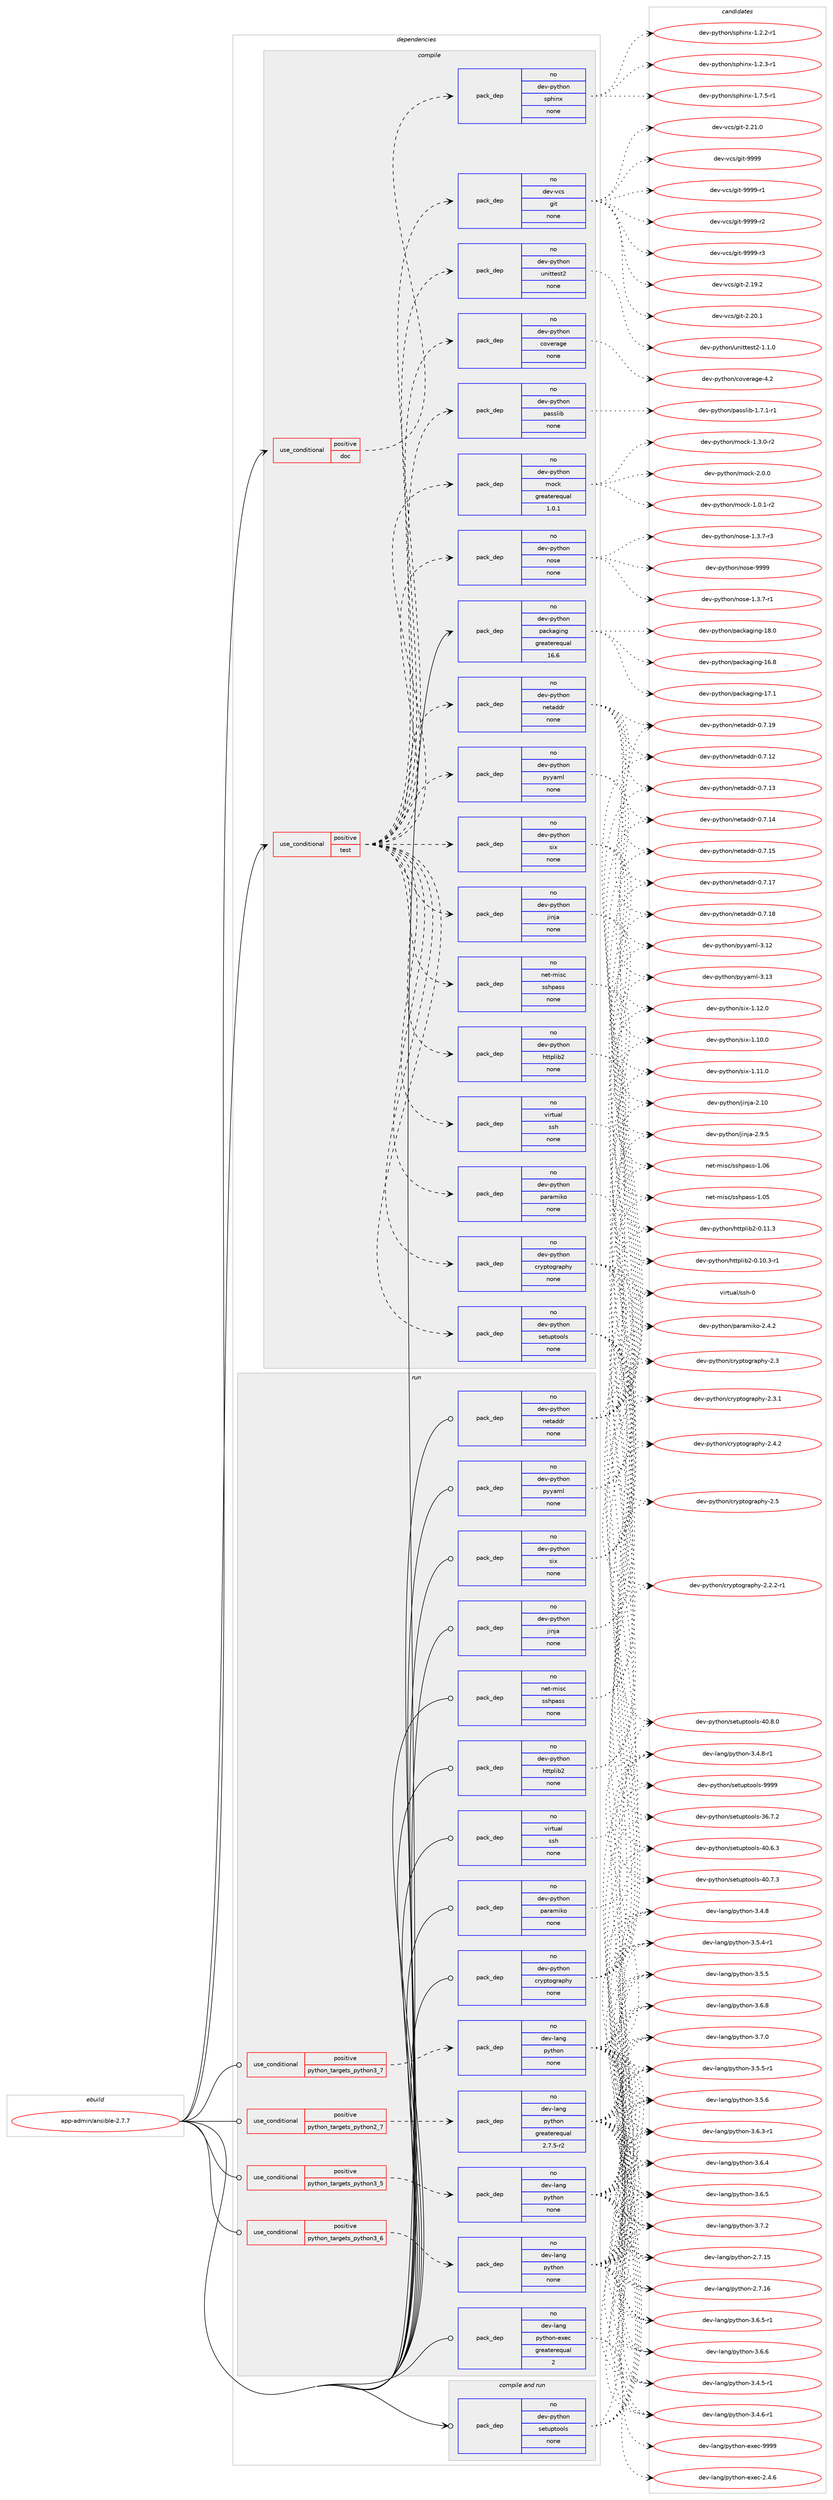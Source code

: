 digraph prolog {

# *************
# Graph options
# *************

newrank=true;
concentrate=true;
compound=true;
graph [rankdir=LR,fontname=Helvetica,fontsize=10,ranksep=1.5];#, ranksep=2.5, nodesep=0.2];
edge  [arrowhead=vee];
node  [fontname=Helvetica,fontsize=10];

# **********
# The ebuild
# **********

subgraph cluster_leftcol {
color=gray;
rank=same;
label=<<i>ebuild</i>>;
id [label="app-admin/ansible-2.7.7", color=red, width=4, href="../app-admin/ansible-2.7.7.svg"];
}

# ****************
# The dependencies
# ****************

subgraph cluster_midcol {
color=gray;
label=<<i>dependencies</i>>;
subgraph cluster_compile {
fillcolor="#eeeeee";
style=filled;
label=<<i>compile</i>>;
subgraph cond344561 {
dependency1263691 [label=<<TABLE BORDER="0" CELLBORDER="1" CELLSPACING="0" CELLPADDING="4"><TR><TD ROWSPAN="3" CELLPADDING="10">use_conditional</TD></TR><TR><TD>positive</TD></TR><TR><TD>doc</TD></TR></TABLE>>, shape=none, color=red];
subgraph pack899560 {
dependency1263692 [label=<<TABLE BORDER="0" CELLBORDER="1" CELLSPACING="0" CELLPADDING="4" WIDTH="220"><TR><TD ROWSPAN="6" CELLPADDING="30">pack_dep</TD></TR><TR><TD WIDTH="110">no</TD></TR><TR><TD>dev-python</TD></TR><TR><TD>sphinx</TD></TR><TR><TD>none</TD></TR><TR><TD></TD></TR></TABLE>>, shape=none, color=blue];
}
dependency1263691:e -> dependency1263692:w [weight=20,style="dashed",arrowhead="vee"];
}
id:e -> dependency1263691:w [weight=20,style="solid",arrowhead="vee"];
subgraph cond344562 {
dependency1263693 [label=<<TABLE BORDER="0" CELLBORDER="1" CELLSPACING="0" CELLPADDING="4"><TR><TD ROWSPAN="3" CELLPADDING="10">use_conditional</TD></TR><TR><TD>positive</TD></TR><TR><TD>test</TD></TR></TABLE>>, shape=none, color=red];
subgraph pack899561 {
dependency1263694 [label=<<TABLE BORDER="0" CELLBORDER="1" CELLSPACING="0" CELLPADDING="4" WIDTH="220"><TR><TD ROWSPAN="6" CELLPADDING="30">pack_dep</TD></TR><TR><TD WIDTH="110">no</TD></TR><TR><TD>dev-python</TD></TR><TR><TD>paramiko</TD></TR><TR><TD>none</TD></TR><TR><TD></TD></TR></TABLE>>, shape=none, color=blue];
}
dependency1263693:e -> dependency1263694:w [weight=20,style="dashed",arrowhead="vee"];
subgraph pack899562 {
dependency1263695 [label=<<TABLE BORDER="0" CELLBORDER="1" CELLSPACING="0" CELLPADDING="4" WIDTH="220"><TR><TD ROWSPAN="6" CELLPADDING="30">pack_dep</TD></TR><TR><TD WIDTH="110">no</TD></TR><TR><TD>dev-python</TD></TR><TR><TD>jinja</TD></TR><TR><TD>none</TD></TR><TR><TD></TD></TR></TABLE>>, shape=none, color=blue];
}
dependency1263693:e -> dependency1263695:w [weight=20,style="dashed",arrowhead="vee"];
subgraph pack899563 {
dependency1263696 [label=<<TABLE BORDER="0" CELLBORDER="1" CELLSPACING="0" CELLPADDING="4" WIDTH="220"><TR><TD ROWSPAN="6" CELLPADDING="30">pack_dep</TD></TR><TR><TD WIDTH="110">no</TD></TR><TR><TD>dev-python</TD></TR><TR><TD>pyyaml</TD></TR><TR><TD>none</TD></TR><TR><TD></TD></TR></TABLE>>, shape=none, color=blue];
}
dependency1263693:e -> dependency1263696:w [weight=20,style="dashed",arrowhead="vee"];
subgraph pack899564 {
dependency1263697 [label=<<TABLE BORDER="0" CELLBORDER="1" CELLSPACING="0" CELLPADDING="4" WIDTH="220"><TR><TD ROWSPAN="6" CELLPADDING="30">pack_dep</TD></TR><TR><TD WIDTH="110">no</TD></TR><TR><TD>dev-python</TD></TR><TR><TD>setuptools</TD></TR><TR><TD>none</TD></TR><TR><TD></TD></TR></TABLE>>, shape=none, color=blue];
}
dependency1263693:e -> dependency1263697:w [weight=20,style="dashed",arrowhead="vee"];
subgraph pack899565 {
dependency1263698 [label=<<TABLE BORDER="0" CELLBORDER="1" CELLSPACING="0" CELLPADDING="4" WIDTH="220"><TR><TD ROWSPAN="6" CELLPADDING="30">pack_dep</TD></TR><TR><TD WIDTH="110">no</TD></TR><TR><TD>dev-python</TD></TR><TR><TD>cryptography</TD></TR><TR><TD>none</TD></TR><TR><TD></TD></TR></TABLE>>, shape=none, color=blue];
}
dependency1263693:e -> dependency1263698:w [weight=20,style="dashed",arrowhead="vee"];
subgraph pack899566 {
dependency1263699 [label=<<TABLE BORDER="0" CELLBORDER="1" CELLSPACING="0" CELLPADDING="4" WIDTH="220"><TR><TD ROWSPAN="6" CELLPADDING="30">pack_dep</TD></TR><TR><TD WIDTH="110">no</TD></TR><TR><TD>dev-python</TD></TR><TR><TD>httplib2</TD></TR><TR><TD>none</TD></TR><TR><TD></TD></TR></TABLE>>, shape=none, color=blue];
}
dependency1263693:e -> dependency1263699:w [weight=20,style="dashed",arrowhead="vee"];
subgraph pack899567 {
dependency1263700 [label=<<TABLE BORDER="0" CELLBORDER="1" CELLSPACING="0" CELLPADDING="4" WIDTH="220"><TR><TD ROWSPAN="6" CELLPADDING="30">pack_dep</TD></TR><TR><TD WIDTH="110">no</TD></TR><TR><TD>dev-python</TD></TR><TR><TD>six</TD></TR><TR><TD>none</TD></TR><TR><TD></TD></TR></TABLE>>, shape=none, color=blue];
}
dependency1263693:e -> dependency1263700:w [weight=20,style="dashed",arrowhead="vee"];
subgraph pack899568 {
dependency1263701 [label=<<TABLE BORDER="0" CELLBORDER="1" CELLSPACING="0" CELLPADDING="4" WIDTH="220"><TR><TD ROWSPAN="6" CELLPADDING="30">pack_dep</TD></TR><TR><TD WIDTH="110">no</TD></TR><TR><TD>dev-python</TD></TR><TR><TD>netaddr</TD></TR><TR><TD>none</TD></TR><TR><TD></TD></TR></TABLE>>, shape=none, color=blue];
}
dependency1263693:e -> dependency1263701:w [weight=20,style="dashed",arrowhead="vee"];
subgraph pack899569 {
dependency1263702 [label=<<TABLE BORDER="0" CELLBORDER="1" CELLSPACING="0" CELLPADDING="4" WIDTH="220"><TR><TD ROWSPAN="6" CELLPADDING="30">pack_dep</TD></TR><TR><TD WIDTH="110">no</TD></TR><TR><TD>net-misc</TD></TR><TR><TD>sshpass</TD></TR><TR><TD>none</TD></TR><TR><TD></TD></TR></TABLE>>, shape=none, color=blue];
}
dependency1263693:e -> dependency1263702:w [weight=20,style="dashed",arrowhead="vee"];
subgraph pack899570 {
dependency1263703 [label=<<TABLE BORDER="0" CELLBORDER="1" CELLSPACING="0" CELLPADDING="4" WIDTH="220"><TR><TD ROWSPAN="6" CELLPADDING="30">pack_dep</TD></TR><TR><TD WIDTH="110">no</TD></TR><TR><TD>virtual</TD></TR><TR><TD>ssh</TD></TR><TR><TD>none</TD></TR><TR><TD></TD></TR></TABLE>>, shape=none, color=blue];
}
dependency1263693:e -> dependency1263703:w [weight=20,style="dashed",arrowhead="vee"];
subgraph pack899571 {
dependency1263704 [label=<<TABLE BORDER="0" CELLBORDER="1" CELLSPACING="0" CELLPADDING="4" WIDTH="220"><TR><TD ROWSPAN="6" CELLPADDING="30">pack_dep</TD></TR><TR><TD WIDTH="110">no</TD></TR><TR><TD>dev-python</TD></TR><TR><TD>nose</TD></TR><TR><TD>none</TD></TR><TR><TD></TD></TR></TABLE>>, shape=none, color=blue];
}
dependency1263693:e -> dependency1263704:w [weight=20,style="dashed",arrowhead="vee"];
subgraph pack899572 {
dependency1263705 [label=<<TABLE BORDER="0" CELLBORDER="1" CELLSPACING="0" CELLPADDING="4" WIDTH="220"><TR><TD ROWSPAN="6" CELLPADDING="30">pack_dep</TD></TR><TR><TD WIDTH="110">no</TD></TR><TR><TD>dev-python</TD></TR><TR><TD>mock</TD></TR><TR><TD>greaterequal</TD></TR><TR><TD>1.0.1</TD></TR></TABLE>>, shape=none, color=blue];
}
dependency1263693:e -> dependency1263705:w [weight=20,style="dashed",arrowhead="vee"];
subgraph pack899573 {
dependency1263706 [label=<<TABLE BORDER="0" CELLBORDER="1" CELLSPACING="0" CELLPADDING="4" WIDTH="220"><TR><TD ROWSPAN="6" CELLPADDING="30">pack_dep</TD></TR><TR><TD WIDTH="110">no</TD></TR><TR><TD>dev-python</TD></TR><TR><TD>passlib</TD></TR><TR><TD>none</TD></TR><TR><TD></TD></TR></TABLE>>, shape=none, color=blue];
}
dependency1263693:e -> dependency1263706:w [weight=20,style="dashed",arrowhead="vee"];
subgraph pack899574 {
dependency1263707 [label=<<TABLE BORDER="0" CELLBORDER="1" CELLSPACING="0" CELLPADDING="4" WIDTH="220"><TR><TD ROWSPAN="6" CELLPADDING="30">pack_dep</TD></TR><TR><TD WIDTH="110">no</TD></TR><TR><TD>dev-python</TD></TR><TR><TD>coverage</TD></TR><TR><TD>none</TD></TR><TR><TD></TD></TR></TABLE>>, shape=none, color=blue];
}
dependency1263693:e -> dependency1263707:w [weight=20,style="dashed",arrowhead="vee"];
subgraph pack899575 {
dependency1263708 [label=<<TABLE BORDER="0" CELLBORDER="1" CELLSPACING="0" CELLPADDING="4" WIDTH="220"><TR><TD ROWSPAN="6" CELLPADDING="30">pack_dep</TD></TR><TR><TD WIDTH="110">no</TD></TR><TR><TD>dev-python</TD></TR><TR><TD>unittest2</TD></TR><TR><TD>none</TD></TR><TR><TD></TD></TR></TABLE>>, shape=none, color=blue];
}
dependency1263693:e -> dependency1263708:w [weight=20,style="dashed",arrowhead="vee"];
subgraph pack899576 {
dependency1263709 [label=<<TABLE BORDER="0" CELLBORDER="1" CELLSPACING="0" CELLPADDING="4" WIDTH="220"><TR><TD ROWSPAN="6" CELLPADDING="30">pack_dep</TD></TR><TR><TD WIDTH="110">no</TD></TR><TR><TD>dev-vcs</TD></TR><TR><TD>git</TD></TR><TR><TD>none</TD></TR><TR><TD></TD></TR></TABLE>>, shape=none, color=blue];
}
dependency1263693:e -> dependency1263709:w [weight=20,style="dashed",arrowhead="vee"];
}
id:e -> dependency1263693:w [weight=20,style="solid",arrowhead="vee"];
subgraph pack899577 {
dependency1263710 [label=<<TABLE BORDER="0" CELLBORDER="1" CELLSPACING="0" CELLPADDING="4" WIDTH="220"><TR><TD ROWSPAN="6" CELLPADDING="30">pack_dep</TD></TR><TR><TD WIDTH="110">no</TD></TR><TR><TD>dev-python</TD></TR><TR><TD>packaging</TD></TR><TR><TD>greaterequal</TD></TR><TR><TD>16.6</TD></TR></TABLE>>, shape=none, color=blue];
}
id:e -> dependency1263710:w [weight=20,style="solid",arrowhead="vee"];
}
subgraph cluster_compileandrun {
fillcolor="#eeeeee";
style=filled;
label=<<i>compile and run</i>>;
subgraph pack899578 {
dependency1263711 [label=<<TABLE BORDER="0" CELLBORDER="1" CELLSPACING="0" CELLPADDING="4" WIDTH="220"><TR><TD ROWSPAN="6" CELLPADDING="30">pack_dep</TD></TR><TR><TD WIDTH="110">no</TD></TR><TR><TD>dev-python</TD></TR><TR><TD>setuptools</TD></TR><TR><TD>none</TD></TR><TR><TD></TD></TR></TABLE>>, shape=none, color=blue];
}
id:e -> dependency1263711:w [weight=20,style="solid",arrowhead="odotvee"];
}
subgraph cluster_run {
fillcolor="#eeeeee";
style=filled;
label=<<i>run</i>>;
subgraph cond344563 {
dependency1263712 [label=<<TABLE BORDER="0" CELLBORDER="1" CELLSPACING="0" CELLPADDING="4"><TR><TD ROWSPAN="3" CELLPADDING="10">use_conditional</TD></TR><TR><TD>positive</TD></TR><TR><TD>python_targets_python2_7</TD></TR></TABLE>>, shape=none, color=red];
subgraph pack899579 {
dependency1263713 [label=<<TABLE BORDER="0" CELLBORDER="1" CELLSPACING="0" CELLPADDING="4" WIDTH="220"><TR><TD ROWSPAN="6" CELLPADDING="30">pack_dep</TD></TR><TR><TD WIDTH="110">no</TD></TR><TR><TD>dev-lang</TD></TR><TR><TD>python</TD></TR><TR><TD>greaterequal</TD></TR><TR><TD>2.7.5-r2</TD></TR></TABLE>>, shape=none, color=blue];
}
dependency1263712:e -> dependency1263713:w [weight=20,style="dashed",arrowhead="vee"];
}
id:e -> dependency1263712:w [weight=20,style="solid",arrowhead="odot"];
subgraph cond344564 {
dependency1263714 [label=<<TABLE BORDER="0" CELLBORDER="1" CELLSPACING="0" CELLPADDING="4"><TR><TD ROWSPAN="3" CELLPADDING="10">use_conditional</TD></TR><TR><TD>positive</TD></TR><TR><TD>python_targets_python3_5</TD></TR></TABLE>>, shape=none, color=red];
subgraph pack899580 {
dependency1263715 [label=<<TABLE BORDER="0" CELLBORDER="1" CELLSPACING="0" CELLPADDING="4" WIDTH="220"><TR><TD ROWSPAN="6" CELLPADDING="30">pack_dep</TD></TR><TR><TD WIDTH="110">no</TD></TR><TR><TD>dev-lang</TD></TR><TR><TD>python</TD></TR><TR><TD>none</TD></TR><TR><TD></TD></TR></TABLE>>, shape=none, color=blue];
}
dependency1263714:e -> dependency1263715:w [weight=20,style="dashed",arrowhead="vee"];
}
id:e -> dependency1263714:w [weight=20,style="solid",arrowhead="odot"];
subgraph cond344565 {
dependency1263716 [label=<<TABLE BORDER="0" CELLBORDER="1" CELLSPACING="0" CELLPADDING="4"><TR><TD ROWSPAN="3" CELLPADDING="10">use_conditional</TD></TR><TR><TD>positive</TD></TR><TR><TD>python_targets_python3_6</TD></TR></TABLE>>, shape=none, color=red];
subgraph pack899581 {
dependency1263717 [label=<<TABLE BORDER="0" CELLBORDER="1" CELLSPACING="0" CELLPADDING="4" WIDTH="220"><TR><TD ROWSPAN="6" CELLPADDING="30">pack_dep</TD></TR><TR><TD WIDTH="110">no</TD></TR><TR><TD>dev-lang</TD></TR><TR><TD>python</TD></TR><TR><TD>none</TD></TR><TR><TD></TD></TR></TABLE>>, shape=none, color=blue];
}
dependency1263716:e -> dependency1263717:w [weight=20,style="dashed",arrowhead="vee"];
}
id:e -> dependency1263716:w [weight=20,style="solid",arrowhead="odot"];
subgraph cond344566 {
dependency1263718 [label=<<TABLE BORDER="0" CELLBORDER="1" CELLSPACING="0" CELLPADDING="4"><TR><TD ROWSPAN="3" CELLPADDING="10">use_conditional</TD></TR><TR><TD>positive</TD></TR><TR><TD>python_targets_python3_7</TD></TR></TABLE>>, shape=none, color=red];
subgraph pack899582 {
dependency1263719 [label=<<TABLE BORDER="0" CELLBORDER="1" CELLSPACING="0" CELLPADDING="4" WIDTH="220"><TR><TD ROWSPAN="6" CELLPADDING="30">pack_dep</TD></TR><TR><TD WIDTH="110">no</TD></TR><TR><TD>dev-lang</TD></TR><TR><TD>python</TD></TR><TR><TD>none</TD></TR><TR><TD></TD></TR></TABLE>>, shape=none, color=blue];
}
dependency1263718:e -> dependency1263719:w [weight=20,style="dashed",arrowhead="vee"];
}
id:e -> dependency1263718:w [weight=20,style="solid",arrowhead="odot"];
subgraph pack899583 {
dependency1263720 [label=<<TABLE BORDER="0" CELLBORDER="1" CELLSPACING="0" CELLPADDING="4" WIDTH="220"><TR><TD ROWSPAN="6" CELLPADDING="30">pack_dep</TD></TR><TR><TD WIDTH="110">no</TD></TR><TR><TD>dev-lang</TD></TR><TR><TD>python-exec</TD></TR><TR><TD>greaterequal</TD></TR><TR><TD>2</TD></TR></TABLE>>, shape=none, color=blue];
}
id:e -> dependency1263720:w [weight=20,style="solid",arrowhead="odot"];
subgraph pack899584 {
dependency1263721 [label=<<TABLE BORDER="0" CELLBORDER="1" CELLSPACING="0" CELLPADDING="4" WIDTH="220"><TR><TD ROWSPAN="6" CELLPADDING="30">pack_dep</TD></TR><TR><TD WIDTH="110">no</TD></TR><TR><TD>dev-python</TD></TR><TR><TD>cryptography</TD></TR><TR><TD>none</TD></TR><TR><TD></TD></TR></TABLE>>, shape=none, color=blue];
}
id:e -> dependency1263721:w [weight=20,style="solid",arrowhead="odot"];
subgraph pack899585 {
dependency1263722 [label=<<TABLE BORDER="0" CELLBORDER="1" CELLSPACING="0" CELLPADDING="4" WIDTH="220"><TR><TD ROWSPAN="6" CELLPADDING="30">pack_dep</TD></TR><TR><TD WIDTH="110">no</TD></TR><TR><TD>dev-python</TD></TR><TR><TD>httplib2</TD></TR><TR><TD>none</TD></TR><TR><TD></TD></TR></TABLE>>, shape=none, color=blue];
}
id:e -> dependency1263722:w [weight=20,style="solid",arrowhead="odot"];
subgraph pack899586 {
dependency1263723 [label=<<TABLE BORDER="0" CELLBORDER="1" CELLSPACING="0" CELLPADDING="4" WIDTH="220"><TR><TD ROWSPAN="6" CELLPADDING="30">pack_dep</TD></TR><TR><TD WIDTH="110">no</TD></TR><TR><TD>dev-python</TD></TR><TR><TD>jinja</TD></TR><TR><TD>none</TD></TR><TR><TD></TD></TR></TABLE>>, shape=none, color=blue];
}
id:e -> dependency1263723:w [weight=20,style="solid",arrowhead="odot"];
subgraph pack899587 {
dependency1263724 [label=<<TABLE BORDER="0" CELLBORDER="1" CELLSPACING="0" CELLPADDING="4" WIDTH="220"><TR><TD ROWSPAN="6" CELLPADDING="30">pack_dep</TD></TR><TR><TD WIDTH="110">no</TD></TR><TR><TD>dev-python</TD></TR><TR><TD>netaddr</TD></TR><TR><TD>none</TD></TR><TR><TD></TD></TR></TABLE>>, shape=none, color=blue];
}
id:e -> dependency1263724:w [weight=20,style="solid",arrowhead="odot"];
subgraph pack899588 {
dependency1263725 [label=<<TABLE BORDER="0" CELLBORDER="1" CELLSPACING="0" CELLPADDING="4" WIDTH="220"><TR><TD ROWSPAN="6" CELLPADDING="30">pack_dep</TD></TR><TR><TD WIDTH="110">no</TD></TR><TR><TD>dev-python</TD></TR><TR><TD>paramiko</TD></TR><TR><TD>none</TD></TR><TR><TD></TD></TR></TABLE>>, shape=none, color=blue];
}
id:e -> dependency1263725:w [weight=20,style="solid",arrowhead="odot"];
subgraph pack899589 {
dependency1263726 [label=<<TABLE BORDER="0" CELLBORDER="1" CELLSPACING="0" CELLPADDING="4" WIDTH="220"><TR><TD ROWSPAN="6" CELLPADDING="30">pack_dep</TD></TR><TR><TD WIDTH="110">no</TD></TR><TR><TD>dev-python</TD></TR><TR><TD>pyyaml</TD></TR><TR><TD>none</TD></TR><TR><TD></TD></TR></TABLE>>, shape=none, color=blue];
}
id:e -> dependency1263726:w [weight=20,style="solid",arrowhead="odot"];
subgraph pack899590 {
dependency1263727 [label=<<TABLE BORDER="0" CELLBORDER="1" CELLSPACING="0" CELLPADDING="4" WIDTH="220"><TR><TD ROWSPAN="6" CELLPADDING="30">pack_dep</TD></TR><TR><TD WIDTH="110">no</TD></TR><TR><TD>dev-python</TD></TR><TR><TD>six</TD></TR><TR><TD>none</TD></TR><TR><TD></TD></TR></TABLE>>, shape=none, color=blue];
}
id:e -> dependency1263727:w [weight=20,style="solid",arrowhead="odot"];
subgraph pack899591 {
dependency1263728 [label=<<TABLE BORDER="0" CELLBORDER="1" CELLSPACING="0" CELLPADDING="4" WIDTH="220"><TR><TD ROWSPAN="6" CELLPADDING="30">pack_dep</TD></TR><TR><TD WIDTH="110">no</TD></TR><TR><TD>net-misc</TD></TR><TR><TD>sshpass</TD></TR><TR><TD>none</TD></TR><TR><TD></TD></TR></TABLE>>, shape=none, color=blue];
}
id:e -> dependency1263728:w [weight=20,style="solid",arrowhead="odot"];
subgraph pack899592 {
dependency1263729 [label=<<TABLE BORDER="0" CELLBORDER="1" CELLSPACING="0" CELLPADDING="4" WIDTH="220"><TR><TD ROWSPAN="6" CELLPADDING="30">pack_dep</TD></TR><TR><TD WIDTH="110">no</TD></TR><TR><TD>virtual</TD></TR><TR><TD>ssh</TD></TR><TR><TD>none</TD></TR><TR><TD></TD></TR></TABLE>>, shape=none, color=blue];
}
id:e -> dependency1263729:w [weight=20,style="solid",arrowhead="odot"];
}
}

# **************
# The candidates
# **************

subgraph cluster_choices {
rank=same;
color=gray;
label=<<i>candidates</i>>;

subgraph choice899560 {
color=black;
nodesep=1;
choice10010111845112121116104111110471151121041051101204549465046504511449 [label="dev-python/sphinx-1.2.2-r1", color=red, width=4,href="../dev-python/sphinx-1.2.2-r1.svg"];
choice10010111845112121116104111110471151121041051101204549465046514511449 [label="dev-python/sphinx-1.2.3-r1", color=red, width=4,href="../dev-python/sphinx-1.2.3-r1.svg"];
choice10010111845112121116104111110471151121041051101204549465546534511449 [label="dev-python/sphinx-1.7.5-r1", color=red, width=4,href="../dev-python/sphinx-1.7.5-r1.svg"];
dependency1263692:e -> choice10010111845112121116104111110471151121041051101204549465046504511449:w [style=dotted,weight="100"];
dependency1263692:e -> choice10010111845112121116104111110471151121041051101204549465046514511449:w [style=dotted,weight="100"];
dependency1263692:e -> choice10010111845112121116104111110471151121041051101204549465546534511449:w [style=dotted,weight="100"];
}
subgraph choice899561 {
color=black;
nodesep=1;
choice10010111845112121116104111110471129711497109105107111455046524650 [label="dev-python/paramiko-2.4.2", color=red, width=4,href="../dev-python/paramiko-2.4.2.svg"];
dependency1263694:e -> choice10010111845112121116104111110471129711497109105107111455046524650:w [style=dotted,weight="100"];
}
subgraph choice899562 {
color=black;
nodesep=1;
choice1001011184511212111610411111047106105110106974550464948 [label="dev-python/jinja-2.10", color=red, width=4,href="../dev-python/jinja-2.10.svg"];
choice100101118451121211161041111104710610511010697455046574653 [label="dev-python/jinja-2.9.5", color=red, width=4,href="../dev-python/jinja-2.9.5.svg"];
dependency1263695:e -> choice1001011184511212111610411111047106105110106974550464948:w [style=dotted,weight="100"];
dependency1263695:e -> choice100101118451121211161041111104710610511010697455046574653:w [style=dotted,weight="100"];
}
subgraph choice899563 {
color=black;
nodesep=1;
choice1001011184511212111610411111047112121121971091084551464950 [label="dev-python/pyyaml-3.12", color=red, width=4,href="../dev-python/pyyaml-3.12.svg"];
choice1001011184511212111610411111047112121121971091084551464951 [label="dev-python/pyyaml-3.13", color=red, width=4,href="../dev-python/pyyaml-3.13.svg"];
dependency1263696:e -> choice1001011184511212111610411111047112121121971091084551464950:w [style=dotted,weight="100"];
dependency1263696:e -> choice1001011184511212111610411111047112121121971091084551464951:w [style=dotted,weight="100"];
}
subgraph choice899564 {
color=black;
nodesep=1;
choice100101118451121211161041111104711510111611711211611111110811545515446554650 [label="dev-python/setuptools-36.7.2", color=red, width=4,href="../dev-python/setuptools-36.7.2.svg"];
choice100101118451121211161041111104711510111611711211611111110811545524846544651 [label="dev-python/setuptools-40.6.3", color=red, width=4,href="../dev-python/setuptools-40.6.3.svg"];
choice100101118451121211161041111104711510111611711211611111110811545524846554651 [label="dev-python/setuptools-40.7.3", color=red, width=4,href="../dev-python/setuptools-40.7.3.svg"];
choice100101118451121211161041111104711510111611711211611111110811545524846564648 [label="dev-python/setuptools-40.8.0", color=red, width=4,href="../dev-python/setuptools-40.8.0.svg"];
choice10010111845112121116104111110471151011161171121161111111081154557575757 [label="dev-python/setuptools-9999", color=red, width=4,href="../dev-python/setuptools-9999.svg"];
dependency1263697:e -> choice100101118451121211161041111104711510111611711211611111110811545515446554650:w [style=dotted,weight="100"];
dependency1263697:e -> choice100101118451121211161041111104711510111611711211611111110811545524846544651:w [style=dotted,weight="100"];
dependency1263697:e -> choice100101118451121211161041111104711510111611711211611111110811545524846554651:w [style=dotted,weight="100"];
dependency1263697:e -> choice100101118451121211161041111104711510111611711211611111110811545524846564648:w [style=dotted,weight="100"];
dependency1263697:e -> choice10010111845112121116104111110471151011161171121161111111081154557575757:w [style=dotted,weight="100"];
}
subgraph choice899565 {
color=black;
nodesep=1;
choice100101118451121211161041111104799114121112116111103114971121041214550465046504511449 [label="dev-python/cryptography-2.2.2-r1", color=red, width=4,href="../dev-python/cryptography-2.2.2-r1.svg"];
choice1001011184511212111610411111047991141211121161111031149711210412145504651 [label="dev-python/cryptography-2.3", color=red, width=4,href="../dev-python/cryptography-2.3.svg"];
choice10010111845112121116104111110479911412111211611110311497112104121455046514649 [label="dev-python/cryptography-2.3.1", color=red, width=4,href="../dev-python/cryptography-2.3.1.svg"];
choice10010111845112121116104111110479911412111211611110311497112104121455046524650 [label="dev-python/cryptography-2.4.2", color=red, width=4,href="../dev-python/cryptography-2.4.2.svg"];
choice1001011184511212111610411111047991141211121161111031149711210412145504653 [label="dev-python/cryptography-2.5", color=red, width=4,href="../dev-python/cryptography-2.5.svg"];
dependency1263698:e -> choice100101118451121211161041111104799114121112116111103114971121041214550465046504511449:w [style=dotted,weight="100"];
dependency1263698:e -> choice1001011184511212111610411111047991141211121161111031149711210412145504651:w [style=dotted,weight="100"];
dependency1263698:e -> choice10010111845112121116104111110479911412111211611110311497112104121455046514649:w [style=dotted,weight="100"];
dependency1263698:e -> choice10010111845112121116104111110479911412111211611110311497112104121455046524650:w [style=dotted,weight="100"];
dependency1263698:e -> choice1001011184511212111610411111047991141211121161111031149711210412145504653:w [style=dotted,weight="100"];
}
subgraph choice899566 {
color=black;
nodesep=1;
choice10010111845112121116104111110471041161161121081059850454846494846514511449 [label="dev-python/httplib2-0.10.3-r1", color=red, width=4,href="../dev-python/httplib2-0.10.3-r1.svg"];
choice1001011184511212111610411111047104116116112108105985045484649494651 [label="dev-python/httplib2-0.11.3", color=red, width=4,href="../dev-python/httplib2-0.11.3.svg"];
dependency1263699:e -> choice10010111845112121116104111110471041161161121081059850454846494846514511449:w [style=dotted,weight="100"];
dependency1263699:e -> choice1001011184511212111610411111047104116116112108105985045484649494651:w [style=dotted,weight="100"];
}
subgraph choice899567 {
color=black;
nodesep=1;
choice100101118451121211161041111104711510512045494649484648 [label="dev-python/six-1.10.0", color=red, width=4,href="../dev-python/six-1.10.0.svg"];
choice100101118451121211161041111104711510512045494649494648 [label="dev-python/six-1.11.0", color=red, width=4,href="../dev-python/six-1.11.0.svg"];
choice100101118451121211161041111104711510512045494649504648 [label="dev-python/six-1.12.0", color=red, width=4,href="../dev-python/six-1.12.0.svg"];
dependency1263700:e -> choice100101118451121211161041111104711510512045494649484648:w [style=dotted,weight="100"];
dependency1263700:e -> choice100101118451121211161041111104711510512045494649494648:w [style=dotted,weight="100"];
dependency1263700:e -> choice100101118451121211161041111104711510512045494649504648:w [style=dotted,weight="100"];
}
subgraph choice899568 {
color=black;
nodesep=1;
choice10010111845112121116104111110471101011169710010011445484655464950 [label="dev-python/netaddr-0.7.12", color=red, width=4,href="../dev-python/netaddr-0.7.12.svg"];
choice10010111845112121116104111110471101011169710010011445484655464951 [label="dev-python/netaddr-0.7.13", color=red, width=4,href="../dev-python/netaddr-0.7.13.svg"];
choice10010111845112121116104111110471101011169710010011445484655464952 [label="dev-python/netaddr-0.7.14", color=red, width=4,href="../dev-python/netaddr-0.7.14.svg"];
choice10010111845112121116104111110471101011169710010011445484655464953 [label="dev-python/netaddr-0.7.15", color=red, width=4,href="../dev-python/netaddr-0.7.15.svg"];
choice10010111845112121116104111110471101011169710010011445484655464955 [label="dev-python/netaddr-0.7.17", color=red, width=4,href="../dev-python/netaddr-0.7.17.svg"];
choice10010111845112121116104111110471101011169710010011445484655464956 [label="dev-python/netaddr-0.7.18", color=red, width=4,href="../dev-python/netaddr-0.7.18.svg"];
choice10010111845112121116104111110471101011169710010011445484655464957 [label="dev-python/netaddr-0.7.19", color=red, width=4,href="../dev-python/netaddr-0.7.19.svg"];
dependency1263701:e -> choice10010111845112121116104111110471101011169710010011445484655464950:w [style=dotted,weight="100"];
dependency1263701:e -> choice10010111845112121116104111110471101011169710010011445484655464951:w [style=dotted,weight="100"];
dependency1263701:e -> choice10010111845112121116104111110471101011169710010011445484655464952:w [style=dotted,weight="100"];
dependency1263701:e -> choice10010111845112121116104111110471101011169710010011445484655464953:w [style=dotted,weight="100"];
dependency1263701:e -> choice10010111845112121116104111110471101011169710010011445484655464955:w [style=dotted,weight="100"];
dependency1263701:e -> choice10010111845112121116104111110471101011169710010011445484655464956:w [style=dotted,weight="100"];
dependency1263701:e -> choice10010111845112121116104111110471101011169710010011445484655464957:w [style=dotted,weight="100"];
}
subgraph choice899569 {
color=black;
nodesep=1;
choice110101116451091051159947115115104112971151154549464853 [label="net-misc/sshpass-1.05", color=red, width=4,href="../net-misc/sshpass-1.05.svg"];
choice110101116451091051159947115115104112971151154549464854 [label="net-misc/sshpass-1.06", color=red, width=4,href="../net-misc/sshpass-1.06.svg"];
dependency1263702:e -> choice110101116451091051159947115115104112971151154549464853:w [style=dotted,weight="100"];
dependency1263702:e -> choice110101116451091051159947115115104112971151154549464854:w [style=dotted,weight="100"];
}
subgraph choice899570 {
color=black;
nodesep=1;
choice11810511411611797108471151151044548 [label="virtual/ssh-0", color=red, width=4,href="../virtual/ssh-0.svg"];
dependency1263703:e -> choice11810511411611797108471151151044548:w [style=dotted,weight="100"];
}
subgraph choice899571 {
color=black;
nodesep=1;
choice10010111845112121116104111110471101111151014549465146554511449 [label="dev-python/nose-1.3.7-r1", color=red, width=4,href="../dev-python/nose-1.3.7-r1.svg"];
choice10010111845112121116104111110471101111151014549465146554511451 [label="dev-python/nose-1.3.7-r3", color=red, width=4,href="../dev-python/nose-1.3.7-r3.svg"];
choice10010111845112121116104111110471101111151014557575757 [label="dev-python/nose-9999", color=red, width=4,href="../dev-python/nose-9999.svg"];
dependency1263704:e -> choice10010111845112121116104111110471101111151014549465146554511449:w [style=dotted,weight="100"];
dependency1263704:e -> choice10010111845112121116104111110471101111151014549465146554511451:w [style=dotted,weight="100"];
dependency1263704:e -> choice10010111845112121116104111110471101111151014557575757:w [style=dotted,weight="100"];
}
subgraph choice899572 {
color=black;
nodesep=1;
choice1001011184511212111610411111047109111991074549464846494511450 [label="dev-python/mock-1.0.1-r2", color=red, width=4,href="../dev-python/mock-1.0.1-r2.svg"];
choice1001011184511212111610411111047109111991074549465146484511450 [label="dev-python/mock-1.3.0-r2", color=red, width=4,href="../dev-python/mock-1.3.0-r2.svg"];
choice100101118451121211161041111104710911199107455046484648 [label="dev-python/mock-2.0.0", color=red, width=4,href="../dev-python/mock-2.0.0.svg"];
dependency1263705:e -> choice1001011184511212111610411111047109111991074549464846494511450:w [style=dotted,weight="100"];
dependency1263705:e -> choice1001011184511212111610411111047109111991074549465146484511450:w [style=dotted,weight="100"];
dependency1263705:e -> choice100101118451121211161041111104710911199107455046484648:w [style=dotted,weight="100"];
}
subgraph choice899573 {
color=black;
nodesep=1;
choice100101118451121211161041111104711297115115108105984549465546494511449 [label="dev-python/passlib-1.7.1-r1", color=red, width=4,href="../dev-python/passlib-1.7.1-r1.svg"];
dependency1263706:e -> choice100101118451121211161041111104711297115115108105984549465546494511449:w [style=dotted,weight="100"];
}
subgraph choice899574 {
color=black;
nodesep=1;
choice1001011184511212111610411111047991111181011149710310145524650 [label="dev-python/coverage-4.2", color=red, width=4,href="../dev-python/coverage-4.2.svg"];
dependency1263707:e -> choice1001011184511212111610411111047991111181011149710310145524650:w [style=dotted,weight="100"];
}
subgraph choice899575 {
color=black;
nodesep=1;
choice100101118451121211161041111104711711010511611610111511650454946494648 [label="dev-python/unittest2-1.1.0", color=red, width=4,href="../dev-python/unittest2-1.1.0.svg"];
dependency1263708:e -> choice100101118451121211161041111104711711010511611610111511650454946494648:w [style=dotted,weight="100"];
}
subgraph choice899576 {
color=black;
nodesep=1;
choice10010111845118991154710310511645504649574650 [label="dev-vcs/git-2.19.2", color=red, width=4,href="../dev-vcs/git-2.19.2.svg"];
choice10010111845118991154710310511645504650484649 [label="dev-vcs/git-2.20.1", color=red, width=4,href="../dev-vcs/git-2.20.1.svg"];
choice10010111845118991154710310511645504650494648 [label="dev-vcs/git-2.21.0", color=red, width=4,href="../dev-vcs/git-2.21.0.svg"];
choice1001011184511899115471031051164557575757 [label="dev-vcs/git-9999", color=red, width=4,href="../dev-vcs/git-9999.svg"];
choice10010111845118991154710310511645575757574511449 [label="dev-vcs/git-9999-r1", color=red, width=4,href="../dev-vcs/git-9999-r1.svg"];
choice10010111845118991154710310511645575757574511450 [label="dev-vcs/git-9999-r2", color=red, width=4,href="../dev-vcs/git-9999-r2.svg"];
choice10010111845118991154710310511645575757574511451 [label="dev-vcs/git-9999-r3", color=red, width=4,href="../dev-vcs/git-9999-r3.svg"];
dependency1263709:e -> choice10010111845118991154710310511645504649574650:w [style=dotted,weight="100"];
dependency1263709:e -> choice10010111845118991154710310511645504650484649:w [style=dotted,weight="100"];
dependency1263709:e -> choice10010111845118991154710310511645504650494648:w [style=dotted,weight="100"];
dependency1263709:e -> choice1001011184511899115471031051164557575757:w [style=dotted,weight="100"];
dependency1263709:e -> choice10010111845118991154710310511645575757574511449:w [style=dotted,weight="100"];
dependency1263709:e -> choice10010111845118991154710310511645575757574511450:w [style=dotted,weight="100"];
dependency1263709:e -> choice10010111845118991154710310511645575757574511451:w [style=dotted,weight="100"];
}
subgraph choice899577 {
color=black;
nodesep=1;
choice10010111845112121116104111110471129799107971031051101034549544656 [label="dev-python/packaging-16.8", color=red, width=4,href="../dev-python/packaging-16.8.svg"];
choice10010111845112121116104111110471129799107971031051101034549554649 [label="dev-python/packaging-17.1", color=red, width=4,href="../dev-python/packaging-17.1.svg"];
choice10010111845112121116104111110471129799107971031051101034549564648 [label="dev-python/packaging-18.0", color=red, width=4,href="../dev-python/packaging-18.0.svg"];
dependency1263710:e -> choice10010111845112121116104111110471129799107971031051101034549544656:w [style=dotted,weight="100"];
dependency1263710:e -> choice10010111845112121116104111110471129799107971031051101034549554649:w [style=dotted,weight="100"];
dependency1263710:e -> choice10010111845112121116104111110471129799107971031051101034549564648:w [style=dotted,weight="100"];
}
subgraph choice899578 {
color=black;
nodesep=1;
choice100101118451121211161041111104711510111611711211611111110811545515446554650 [label="dev-python/setuptools-36.7.2", color=red, width=4,href="../dev-python/setuptools-36.7.2.svg"];
choice100101118451121211161041111104711510111611711211611111110811545524846544651 [label="dev-python/setuptools-40.6.3", color=red, width=4,href="../dev-python/setuptools-40.6.3.svg"];
choice100101118451121211161041111104711510111611711211611111110811545524846554651 [label="dev-python/setuptools-40.7.3", color=red, width=4,href="../dev-python/setuptools-40.7.3.svg"];
choice100101118451121211161041111104711510111611711211611111110811545524846564648 [label="dev-python/setuptools-40.8.0", color=red, width=4,href="../dev-python/setuptools-40.8.0.svg"];
choice10010111845112121116104111110471151011161171121161111111081154557575757 [label="dev-python/setuptools-9999", color=red, width=4,href="../dev-python/setuptools-9999.svg"];
dependency1263711:e -> choice100101118451121211161041111104711510111611711211611111110811545515446554650:w [style=dotted,weight="100"];
dependency1263711:e -> choice100101118451121211161041111104711510111611711211611111110811545524846544651:w [style=dotted,weight="100"];
dependency1263711:e -> choice100101118451121211161041111104711510111611711211611111110811545524846554651:w [style=dotted,weight="100"];
dependency1263711:e -> choice100101118451121211161041111104711510111611711211611111110811545524846564648:w [style=dotted,weight="100"];
dependency1263711:e -> choice10010111845112121116104111110471151011161171121161111111081154557575757:w [style=dotted,weight="100"];
}
subgraph choice899579 {
color=black;
nodesep=1;
choice10010111845108971101034711212111610411111045504655464953 [label="dev-lang/python-2.7.15", color=red, width=4,href="../dev-lang/python-2.7.15.svg"];
choice10010111845108971101034711212111610411111045504655464954 [label="dev-lang/python-2.7.16", color=red, width=4,href="../dev-lang/python-2.7.16.svg"];
choice1001011184510897110103471121211161041111104551465246534511449 [label="dev-lang/python-3.4.5-r1", color=red, width=4,href="../dev-lang/python-3.4.5-r1.svg"];
choice1001011184510897110103471121211161041111104551465246544511449 [label="dev-lang/python-3.4.6-r1", color=red, width=4,href="../dev-lang/python-3.4.6-r1.svg"];
choice100101118451089711010347112121116104111110455146524656 [label="dev-lang/python-3.4.8", color=red, width=4,href="../dev-lang/python-3.4.8.svg"];
choice1001011184510897110103471121211161041111104551465246564511449 [label="dev-lang/python-3.4.8-r1", color=red, width=4,href="../dev-lang/python-3.4.8-r1.svg"];
choice1001011184510897110103471121211161041111104551465346524511449 [label="dev-lang/python-3.5.4-r1", color=red, width=4,href="../dev-lang/python-3.5.4-r1.svg"];
choice100101118451089711010347112121116104111110455146534653 [label="dev-lang/python-3.5.5", color=red, width=4,href="../dev-lang/python-3.5.5.svg"];
choice1001011184510897110103471121211161041111104551465346534511449 [label="dev-lang/python-3.5.5-r1", color=red, width=4,href="../dev-lang/python-3.5.5-r1.svg"];
choice100101118451089711010347112121116104111110455146534654 [label="dev-lang/python-3.5.6", color=red, width=4,href="../dev-lang/python-3.5.6.svg"];
choice1001011184510897110103471121211161041111104551465446514511449 [label="dev-lang/python-3.6.3-r1", color=red, width=4,href="../dev-lang/python-3.6.3-r1.svg"];
choice100101118451089711010347112121116104111110455146544652 [label="dev-lang/python-3.6.4", color=red, width=4,href="../dev-lang/python-3.6.4.svg"];
choice100101118451089711010347112121116104111110455146544653 [label="dev-lang/python-3.6.5", color=red, width=4,href="../dev-lang/python-3.6.5.svg"];
choice1001011184510897110103471121211161041111104551465446534511449 [label="dev-lang/python-3.6.5-r1", color=red, width=4,href="../dev-lang/python-3.6.5-r1.svg"];
choice100101118451089711010347112121116104111110455146544654 [label="dev-lang/python-3.6.6", color=red, width=4,href="../dev-lang/python-3.6.6.svg"];
choice100101118451089711010347112121116104111110455146544656 [label="dev-lang/python-3.6.8", color=red, width=4,href="../dev-lang/python-3.6.8.svg"];
choice100101118451089711010347112121116104111110455146554648 [label="dev-lang/python-3.7.0", color=red, width=4,href="../dev-lang/python-3.7.0.svg"];
choice100101118451089711010347112121116104111110455146554650 [label="dev-lang/python-3.7.2", color=red, width=4,href="../dev-lang/python-3.7.2.svg"];
dependency1263713:e -> choice10010111845108971101034711212111610411111045504655464953:w [style=dotted,weight="100"];
dependency1263713:e -> choice10010111845108971101034711212111610411111045504655464954:w [style=dotted,weight="100"];
dependency1263713:e -> choice1001011184510897110103471121211161041111104551465246534511449:w [style=dotted,weight="100"];
dependency1263713:e -> choice1001011184510897110103471121211161041111104551465246544511449:w [style=dotted,weight="100"];
dependency1263713:e -> choice100101118451089711010347112121116104111110455146524656:w [style=dotted,weight="100"];
dependency1263713:e -> choice1001011184510897110103471121211161041111104551465246564511449:w [style=dotted,weight="100"];
dependency1263713:e -> choice1001011184510897110103471121211161041111104551465346524511449:w [style=dotted,weight="100"];
dependency1263713:e -> choice100101118451089711010347112121116104111110455146534653:w [style=dotted,weight="100"];
dependency1263713:e -> choice1001011184510897110103471121211161041111104551465346534511449:w [style=dotted,weight="100"];
dependency1263713:e -> choice100101118451089711010347112121116104111110455146534654:w [style=dotted,weight="100"];
dependency1263713:e -> choice1001011184510897110103471121211161041111104551465446514511449:w [style=dotted,weight="100"];
dependency1263713:e -> choice100101118451089711010347112121116104111110455146544652:w [style=dotted,weight="100"];
dependency1263713:e -> choice100101118451089711010347112121116104111110455146544653:w [style=dotted,weight="100"];
dependency1263713:e -> choice1001011184510897110103471121211161041111104551465446534511449:w [style=dotted,weight="100"];
dependency1263713:e -> choice100101118451089711010347112121116104111110455146544654:w [style=dotted,weight="100"];
dependency1263713:e -> choice100101118451089711010347112121116104111110455146544656:w [style=dotted,weight="100"];
dependency1263713:e -> choice100101118451089711010347112121116104111110455146554648:w [style=dotted,weight="100"];
dependency1263713:e -> choice100101118451089711010347112121116104111110455146554650:w [style=dotted,weight="100"];
}
subgraph choice899580 {
color=black;
nodesep=1;
choice10010111845108971101034711212111610411111045504655464953 [label="dev-lang/python-2.7.15", color=red, width=4,href="../dev-lang/python-2.7.15.svg"];
choice10010111845108971101034711212111610411111045504655464954 [label="dev-lang/python-2.7.16", color=red, width=4,href="../dev-lang/python-2.7.16.svg"];
choice1001011184510897110103471121211161041111104551465246534511449 [label="dev-lang/python-3.4.5-r1", color=red, width=4,href="../dev-lang/python-3.4.5-r1.svg"];
choice1001011184510897110103471121211161041111104551465246544511449 [label="dev-lang/python-3.4.6-r1", color=red, width=4,href="../dev-lang/python-3.4.6-r1.svg"];
choice100101118451089711010347112121116104111110455146524656 [label="dev-lang/python-3.4.8", color=red, width=4,href="../dev-lang/python-3.4.8.svg"];
choice1001011184510897110103471121211161041111104551465246564511449 [label="dev-lang/python-3.4.8-r1", color=red, width=4,href="../dev-lang/python-3.4.8-r1.svg"];
choice1001011184510897110103471121211161041111104551465346524511449 [label="dev-lang/python-3.5.4-r1", color=red, width=4,href="../dev-lang/python-3.5.4-r1.svg"];
choice100101118451089711010347112121116104111110455146534653 [label="dev-lang/python-3.5.5", color=red, width=4,href="../dev-lang/python-3.5.5.svg"];
choice1001011184510897110103471121211161041111104551465346534511449 [label="dev-lang/python-3.5.5-r1", color=red, width=4,href="../dev-lang/python-3.5.5-r1.svg"];
choice100101118451089711010347112121116104111110455146534654 [label="dev-lang/python-3.5.6", color=red, width=4,href="../dev-lang/python-3.5.6.svg"];
choice1001011184510897110103471121211161041111104551465446514511449 [label="dev-lang/python-3.6.3-r1", color=red, width=4,href="../dev-lang/python-3.6.3-r1.svg"];
choice100101118451089711010347112121116104111110455146544652 [label="dev-lang/python-3.6.4", color=red, width=4,href="../dev-lang/python-3.6.4.svg"];
choice100101118451089711010347112121116104111110455146544653 [label="dev-lang/python-3.6.5", color=red, width=4,href="../dev-lang/python-3.6.5.svg"];
choice1001011184510897110103471121211161041111104551465446534511449 [label="dev-lang/python-3.6.5-r1", color=red, width=4,href="../dev-lang/python-3.6.5-r1.svg"];
choice100101118451089711010347112121116104111110455146544654 [label="dev-lang/python-3.6.6", color=red, width=4,href="../dev-lang/python-3.6.6.svg"];
choice100101118451089711010347112121116104111110455146544656 [label="dev-lang/python-3.6.8", color=red, width=4,href="../dev-lang/python-3.6.8.svg"];
choice100101118451089711010347112121116104111110455146554648 [label="dev-lang/python-3.7.0", color=red, width=4,href="../dev-lang/python-3.7.0.svg"];
choice100101118451089711010347112121116104111110455146554650 [label="dev-lang/python-3.7.2", color=red, width=4,href="../dev-lang/python-3.7.2.svg"];
dependency1263715:e -> choice10010111845108971101034711212111610411111045504655464953:w [style=dotted,weight="100"];
dependency1263715:e -> choice10010111845108971101034711212111610411111045504655464954:w [style=dotted,weight="100"];
dependency1263715:e -> choice1001011184510897110103471121211161041111104551465246534511449:w [style=dotted,weight="100"];
dependency1263715:e -> choice1001011184510897110103471121211161041111104551465246544511449:w [style=dotted,weight="100"];
dependency1263715:e -> choice100101118451089711010347112121116104111110455146524656:w [style=dotted,weight="100"];
dependency1263715:e -> choice1001011184510897110103471121211161041111104551465246564511449:w [style=dotted,weight="100"];
dependency1263715:e -> choice1001011184510897110103471121211161041111104551465346524511449:w [style=dotted,weight="100"];
dependency1263715:e -> choice100101118451089711010347112121116104111110455146534653:w [style=dotted,weight="100"];
dependency1263715:e -> choice1001011184510897110103471121211161041111104551465346534511449:w [style=dotted,weight="100"];
dependency1263715:e -> choice100101118451089711010347112121116104111110455146534654:w [style=dotted,weight="100"];
dependency1263715:e -> choice1001011184510897110103471121211161041111104551465446514511449:w [style=dotted,weight="100"];
dependency1263715:e -> choice100101118451089711010347112121116104111110455146544652:w [style=dotted,weight="100"];
dependency1263715:e -> choice100101118451089711010347112121116104111110455146544653:w [style=dotted,weight="100"];
dependency1263715:e -> choice1001011184510897110103471121211161041111104551465446534511449:w [style=dotted,weight="100"];
dependency1263715:e -> choice100101118451089711010347112121116104111110455146544654:w [style=dotted,weight="100"];
dependency1263715:e -> choice100101118451089711010347112121116104111110455146544656:w [style=dotted,weight="100"];
dependency1263715:e -> choice100101118451089711010347112121116104111110455146554648:w [style=dotted,weight="100"];
dependency1263715:e -> choice100101118451089711010347112121116104111110455146554650:w [style=dotted,weight="100"];
}
subgraph choice899581 {
color=black;
nodesep=1;
choice10010111845108971101034711212111610411111045504655464953 [label="dev-lang/python-2.7.15", color=red, width=4,href="../dev-lang/python-2.7.15.svg"];
choice10010111845108971101034711212111610411111045504655464954 [label="dev-lang/python-2.7.16", color=red, width=4,href="../dev-lang/python-2.7.16.svg"];
choice1001011184510897110103471121211161041111104551465246534511449 [label="dev-lang/python-3.4.5-r1", color=red, width=4,href="../dev-lang/python-3.4.5-r1.svg"];
choice1001011184510897110103471121211161041111104551465246544511449 [label="dev-lang/python-3.4.6-r1", color=red, width=4,href="../dev-lang/python-3.4.6-r1.svg"];
choice100101118451089711010347112121116104111110455146524656 [label="dev-lang/python-3.4.8", color=red, width=4,href="../dev-lang/python-3.4.8.svg"];
choice1001011184510897110103471121211161041111104551465246564511449 [label="dev-lang/python-3.4.8-r1", color=red, width=4,href="../dev-lang/python-3.4.8-r1.svg"];
choice1001011184510897110103471121211161041111104551465346524511449 [label="dev-lang/python-3.5.4-r1", color=red, width=4,href="../dev-lang/python-3.5.4-r1.svg"];
choice100101118451089711010347112121116104111110455146534653 [label="dev-lang/python-3.5.5", color=red, width=4,href="../dev-lang/python-3.5.5.svg"];
choice1001011184510897110103471121211161041111104551465346534511449 [label="dev-lang/python-3.5.5-r1", color=red, width=4,href="../dev-lang/python-3.5.5-r1.svg"];
choice100101118451089711010347112121116104111110455146534654 [label="dev-lang/python-3.5.6", color=red, width=4,href="../dev-lang/python-3.5.6.svg"];
choice1001011184510897110103471121211161041111104551465446514511449 [label="dev-lang/python-3.6.3-r1", color=red, width=4,href="../dev-lang/python-3.6.3-r1.svg"];
choice100101118451089711010347112121116104111110455146544652 [label="dev-lang/python-3.6.4", color=red, width=4,href="../dev-lang/python-3.6.4.svg"];
choice100101118451089711010347112121116104111110455146544653 [label="dev-lang/python-3.6.5", color=red, width=4,href="../dev-lang/python-3.6.5.svg"];
choice1001011184510897110103471121211161041111104551465446534511449 [label="dev-lang/python-3.6.5-r1", color=red, width=4,href="../dev-lang/python-3.6.5-r1.svg"];
choice100101118451089711010347112121116104111110455146544654 [label="dev-lang/python-3.6.6", color=red, width=4,href="../dev-lang/python-3.6.6.svg"];
choice100101118451089711010347112121116104111110455146544656 [label="dev-lang/python-3.6.8", color=red, width=4,href="../dev-lang/python-3.6.8.svg"];
choice100101118451089711010347112121116104111110455146554648 [label="dev-lang/python-3.7.0", color=red, width=4,href="../dev-lang/python-3.7.0.svg"];
choice100101118451089711010347112121116104111110455146554650 [label="dev-lang/python-3.7.2", color=red, width=4,href="../dev-lang/python-3.7.2.svg"];
dependency1263717:e -> choice10010111845108971101034711212111610411111045504655464953:w [style=dotted,weight="100"];
dependency1263717:e -> choice10010111845108971101034711212111610411111045504655464954:w [style=dotted,weight="100"];
dependency1263717:e -> choice1001011184510897110103471121211161041111104551465246534511449:w [style=dotted,weight="100"];
dependency1263717:e -> choice1001011184510897110103471121211161041111104551465246544511449:w [style=dotted,weight="100"];
dependency1263717:e -> choice100101118451089711010347112121116104111110455146524656:w [style=dotted,weight="100"];
dependency1263717:e -> choice1001011184510897110103471121211161041111104551465246564511449:w [style=dotted,weight="100"];
dependency1263717:e -> choice1001011184510897110103471121211161041111104551465346524511449:w [style=dotted,weight="100"];
dependency1263717:e -> choice100101118451089711010347112121116104111110455146534653:w [style=dotted,weight="100"];
dependency1263717:e -> choice1001011184510897110103471121211161041111104551465346534511449:w [style=dotted,weight="100"];
dependency1263717:e -> choice100101118451089711010347112121116104111110455146534654:w [style=dotted,weight="100"];
dependency1263717:e -> choice1001011184510897110103471121211161041111104551465446514511449:w [style=dotted,weight="100"];
dependency1263717:e -> choice100101118451089711010347112121116104111110455146544652:w [style=dotted,weight="100"];
dependency1263717:e -> choice100101118451089711010347112121116104111110455146544653:w [style=dotted,weight="100"];
dependency1263717:e -> choice1001011184510897110103471121211161041111104551465446534511449:w [style=dotted,weight="100"];
dependency1263717:e -> choice100101118451089711010347112121116104111110455146544654:w [style=dotted,weight="100"];
dependency1263717:e -> choice100101118451089711010347112121116104111110455146544656:w [style=dotted,weight="100"];
dependency1263717:e -> choice100101118451089711010347112121116104111110455146554648:w [style=dotted,weight="100"];
dependency1263717:e -> choice100101118451089711010347112121116104111110455146554650:w [style=dotted,weight="100"];
}
subgraph choice899582 {
color=black;
nodesep=1;
choice10010111845108971101034711212111610411111045504655464953 [label="dev-lang/python-2.7.15", color=red, width=4,href="../dev-lang/python-2.7.15.svg"];
choice10010111845108971101034711212111610411111045504655464954 [label="dev-lang/python-2.7.16", color=red, width=4,href="../dev-lang/python-2.7.16.svg"];
choice1001011184510897110103471121211161041111104551465246534511449 [label="dev-lang/python-3.4.5-r1", color=red, width=4,href="../dev-lang/python-3.4.5-r1.svg"];
choice1001011184510897110103471121211161041111104551465246544511449 [label="dev-lang/python-3.4.6-r1", color=red, width=4,href="../dev-lang/python-3.4.6-r1.svg"];
choice100101118451089711010347112121116104111110455146524656 [label="dev-lang/python-3.4.8", color=red, width=4,href="../dev-lang/python-3.4.8.svg"];
choice1001011184510897110103471121211161041111104551465246564511449 [label="dev-lang/python-3.4.8-r1", color=red, width=4,href="../dev-lang/python-3.4.8-r1.svg"];
choice1001011184510897110103471121211161041111104551465346524511449 [label="dev-lang/python-3.5.4-r1", color=red, width=4,href="../dev-lang/python-3.5.4-r1.svg"];
choice100101118451089711010347112121116104111110455146534653 [label="dev-lang/python-3.5.5", color=red, width=4,href="../dev-lang/python-3.5.5.svg"];
choice1001011184510897110103471121211161041111104551465346534511449 [label="dev-lang/python-3.5.5-r1", color=red, width=4,href="../dev-lang/python-3.5.5-r1.svg"];
choice100101118451089711010347112121116104111110455146534654 [label="dev-lang/python-3.5.6", color=red, width=4,href="../dev-lang/python-3.5.6.svg"];
choice1001011184510897110103471121211161041111104551465446514511449 [label="dev-lang/python-3.6.3-r1", color=red, width=4,href="../dev-lang/python-3.6.3-r1.svg"];
choice100101118451089711010347112121116104111110455146544652 [label="dev-lang/python-3.6.4", color=red, width=4,href="../dev-lang/python-3.6.4.svg"];
choice100101118451089711010347112121116104111110455146544653 [label="dev-lang/python-3.6.5", color=red, width=4,href="../dev-lang/python-3.6.5.svg"];
choice1001011184510897110103471121211161041111104551465446534511449 [label="dev-lang/python-3.6.5-r1", color=red, width=4,href="../dev-lang/python-3.6.5-r1.svg"];
choice100101118451089711010347112121116104111110455146544654 [label="dev-lang/python-3.6.6", color=red, width=4,href="../dev-lang/python-3.6.6.svg"];
choice100101118451089711010347112121116104111110455146544656 [label="dev-lang/python-3.6.8", color=red, width=4,href="../dev-lang/python-3.6.8.svg"];
choice100101118451089711010347112121116104111110455146554648 [label="dev-lang/python-3.7.0", color=red, width=4,href="../dev-lang/python-3.7.0.svg"];
choice100101118451089711010347112121116104111110455146554650 [label="dev-lang/python-3.7.2", color=red, width=4,href="../dev-lang/python-3.7.2.svg"];
dependency1263719:e -> choice10010111845108971101034711212111610411111045504655464953:w [style=dotted,weight="100"];
dependency1263719:e -> choice10010111845108971101034711212111610411111045504655464954:w [style=dotted,weight="100"];
dependency1263719:e -> choice1001011184510897110103471121211161041111104551465246534511449:w [style=dotted,weight="100"];
dependency1263719:e -> choice1001011184510897110103471121211161041111104551465246544511449:w [style=dotted,weight="100"];
dependency1263719:e -> choice100101118451089711010347112121116104111110455146524656:w [style=dotted,weight="100"];
dependency1263719:e -> choice1001011184510897110103471121211161041111104551465246564511449:w [style=dotted,weight="100"];
dependency1263719:e -> choice1001011184510897110103471121211161041111104551465346524511449:w [style=dotted,weight="100"];
dependency1263719:e -> choice100101118451089711010347112121116104111110455146534653:w [style=dotted,weight="100"];
dependency1263719:e -> choice1001011184510897110103471121211161041111104551465346534511449:w [style=dotted,weight="100"];
dependency1263719:e -> choice100101118451089711010347112121116104111110455146534654:w [style=dotted,weight="100"];
dependency1263719:e -> choice1001011184510897110103471121211161041111104551465446514511449:w [style=dotted,weight="100"];
dependency1263719:e -> choice100101118451089711010347112121116104111110455146544652:w [style=dotted,weight="100"];
dependency1263719:e -> choice100101118451089711010347112121116104111110455146544653:w [style=dotted,weight="100"];
dependency1263719:e -> choice1001011184510897110103471121211161041111104551465446534511449:w [style=dotted,weight="100"];
dependency1263719:e -> choice100101118451089711010347112121116104111110455146544654:w [style=dotted,weight="100"];
dependency1263719:e -> choice100101118451089711010347112121116104111110455146544656:w [style=dotted,weight="100"];
dependency1263719:e -> choice100101118451089711010347112121116104111110455146554648:w [style=dotted,weight="100"];
dependency1263719:e -> choice100101118451089711010347112121116104111110455146554650:w [style=dotted,weight="100"];
}
subgraph choice899583 {
color=black;
nodesep=1;
choice1001011184510897110103471121211161041111104510112010199455046524654 [label="dev-lang/python-exec-2.4.6", color=red, width=4,href="../dev-lang/python-exec-2.4.6.svg"];
choice10010111845108971101034711212111610411111045101120101994557575757 [label="dev-lang/python-exec-9999", color=red, width=4,href="../dev-lang/python-exec-9999.svg"];
dependency1263720:e -> choice1001011184510897110103471121211161041111104510112010199455046524654:w [style=dotted,weight="100"];
dependency1263720:e -> choice10010111845108971101034711212111610411111045101120101994557575757:w [style=dotted,weight="100"];
}
subgraph choice899584 {
color=black;
nodesep=1;
choice100101118451121211161041111104799114121112116111103114971121041214550465046504511449 [label="dev-python/cryptography-2.2.2-r1", color=red, width=4,href="../dev-python/cryptography-2.2.2-r1.svg"];
choice1001011184511212111610411111047991141211121161111031149711210412145504651 [label="dev-python/cryptography-2.3", color=red, width=4,href="../dev-python/cryptography-2.3.svg"];
choice10010111845112121116104111110479911412111211611110311497112104121455046514649 [label="dev-python/cryptography-2.3.1", color=red, width=4,href="../dev-python/cryptography-2.3.1.svg"];
choice10010111845112121116104111110479911412111211611110311497112104121455046524650 [label="dev-python/cryptography-2.4.2", color=red, width=4,href="../dev-python/cryptography-2.4.2.svg"];
choice1001011184511212111610411111047991141211121161111031149711210412145504653 [label="dev-python/cryptography-2.5", color=red, width=4,href="../dev-python/cryptography-2.5.svg"];
dependency1263721:e -> choice100101118451121211161041111104799114121112116111103114971121041214550465046504511449:w [style=dotted,weight="100"];
dependency1263721:e -> choice1001011184511212111610411111047991141211121161111031149711210412145504651:w [style=dotted,weight="100"];
dependency1263721:e -> choice10010111845112121116104111110479911412111211611110311497112104121455046514649:w [style=dotted,weight="100"];
dependency1263721:e -> choice10010111845112121116104111110479911412111211611110311497112104121455046524650:w [style=dotted,weight="100"];
dependency1263721:e -> choice1001011184511212111610411111047991141211121161111031149711210412145504653:w [style=dotted,weight="100"];
}
subgraph choice899585 {
color=black;
nodesep=1;
choice10010111845112121116104111110471041161161121081059850454846494846514511449 [label="dev-python/httplib2-0.10.3-r1", color=red, width=4,href="../dev-python/httplib2-0.10.3-r1.svg"];
choice1001011184511212111610411111047104116116112108105985045484649494651 [label="dev-python/httplib2-0.11.3", color=red, width=4,href="../dev-python/httplib2-0.11.3.svg"];
dependency1263722:e -> choice10010111845112121116104111110471041161161121081059850454846494846514511449:w [style=dotted,weight="100"];
dependency1263722:e -> choice1001011184511212111610411111047104116116112108105985045484649494651:w [style=dotted,weight="100"];
}
subgraph choice899586 {
color=black;
nodesep=1;
choice1001011184511212111610411111047106105110106974550464948 [label="dev-python/jinja-2.10", color=red, width=4,href="../dev-python/jinja-2.10.svg"];
choice100101118451121211161041111104710610511010697455046574653 [label="dev-python/jinja-2.9.5", color=red, width=4,href="../dev-python/jinja-2.9.5.svg"];
dependency1263723:e -> choice1001011184511212111610411111047106105110106974550464948:w [style=dotted,weight="100"];
dependency1263723:e -> choice100101118451121211161041111104710610511010697455046574653:w [style=dotted,weight="100"];
}
subgraph choice899587 {
color=black;
nodesep=1;
choice10010111845112121116104111110471101011169710010011445484655464950 [label="dev-python/netaddr-0.7.12", color=red, width=4,href="../dev-python/netaddr-0.7.12.svg"];
choice10010111845112121116104111110471101011169710010011445484655464951 [label="dev-python/netaddr-0.7.13", color=red, width=4,href="../dev-python/netaddr-0.7.13.svg"];
choice10010111845112121116104111110471101011169710010011445484655464952 [label="dev-python/netaddr-0.7.14", color=red, width=4,href="../dev-python/netaddr-0.7.14.svg"];
choice10010111845112121116104111110471101011169710010011445484655464953 [label="dev-python/netaddr-0.7.15", color=red, width=4,href="../dev-python/netaddr-0.7.15.svg"];
choice10010111845112121116104111110471101011169710010011445484655464955 [label="dev-python/netaddr-0.7.17", color=red, width=4,href="../dev-python/netaddr-0.7.17.svg"];
choice10010111845112121116104111110471101011169710010011445484655464956 [label="dev-python/netaddr-0.7.18", color=red, width=4,href="../dev-python/netaddr-0.7.18.svg"];
choice10010111845112121116104111110471101011169710010011445484655464957 [label="dev-python/netaddr-0.7.19", color=red, width=4,href="../dev-python/netaddr-0.7.19.svg"];
dependency1263724:e -> choice10010111845112121116104111110471101011169710010011445484655464950:w [style=dotted,weight="100"];
dependency1263724:e -> choice10010111845112121116104111110471101011169710010011445484655464951:w [style=dotted,weight="100"];
dependency1263724:e -> choice10010111845112121116104111110471101011169710010011445484655464952:w [style=dotted,weight="100"];
dependency1263724:e -> choice10010111845112121116104111110471101011169710010011445484655464953:w [style=dotted,weight="100"];
dependency1263724:e -> choice10010111845112121116104111110471101011169710010011445484655464955:w [style=dotted,weight="100"];
dependency1263724:e -> choice10010111845112121116104111110471101011169710010011445484655464956:w [style=dotted,weight="100"];
dependency1263724:e -> choice10010111845112121116104111110471101011169710010011445484655464957:w [style=dotted,weight="100"];
}
subgraph choice899588 {
color=black;
nodesep=1;
choice10010111845112121116104111110471129711497109105107111455046524650 [label="dev-python/paramiko-2.4.2", color=red, width=4,href="../dev-python/paramiko-2.4.2.svg"];
dependency1263725:e -> choice10010111845112121116104111110471129711497109105107111455046524650:w [style=dotted,weight="100"];
}
subgraph choice899589 {
color=black;
nodesep=1;
choice1001011184511212111610411111047112121121971091084551464950 [label="dev-python/pyyaml-3.12", color=red, width=4,href="../dev-python/pyyaml-3.12.svg"];
choice1001011184511212111610411111047112121121971091084551464951 [label="dev-python/pyyaml-3.13", color=red, width=4,href="../dev-python/pyyaml-3.13.svg"];
dependency1263726:e -> choice1001011184511212111610411111047112121121971091084551464950:w [style=dotted,weight="100"];
dependency1263726:e -> choice1001011184511212111610411111047112121121971091084551464951:w [style=dotted,weight="100"];
}
subgraph choice899590 {
color=black;
nodesep=1;
choice100101118451121211161041111104711510512045494649484648 [label="dev-python/six-1.10.0", color=red, width=4,href="../dev-python/six-1.10.0.svg"];
choice100101118451121211161041111104711510512045494649494648 [label="dev-python/six-1.11.0", color=red, width=4,href="../dev-python/six-1.11.0.svg"];
choice100101118451121211161041111104711510512045494649504648 [label="dev-python/six-1.12.0", color=red, width=4,href="../dev-python/six-1.12.0.svg"];
dependency1263727:e -> choice100101118451121211161041111104711510512045494649484648:w [style=dotted,weight="100"];
dependency1263727:e -> choice100101118451121211161041111104711510512045494649494648:w [style=dotted,weight="100"];
dependency1263727:e -> choice100101118451121211161041111104711510512045494649504648:w [style=dotted,weight="100"];
}
subgraph choice899591 {
color=black;
nodesep=1;
choice110101116451091051159947115115104112971151154549464853 [label="net-misc/sshpass-1.05", color=red, width=4,href="../net-misc/sshpass-1.05.svg"];
choice110101116451091051159947115115104112971151154549464854 [label="net-misc/sshpass-1.06", color=red, width=4,href="../net-misc/sshpass-1.06.svg"];
dependency1263728:e -> choice110101116451091051159947115115104112971151154549464853:w [style=dotted,weight="100"];
dependency1263728:e -> choice110101116451091051159947115115104112971151154549464854:w [style=dotted,weight="100"];
}
subgraph choice899592 {
color=black;
nodesep=1;
choice11810511411611797108471151151044548 [label="virtual/ssh-0", color=red, width=4,href="../virtual/ssh-0.svg"];
dependency1263729:e -> choice11810511411611797108471151151044548:w [style=dotted,weight="100"];
}
}

}
